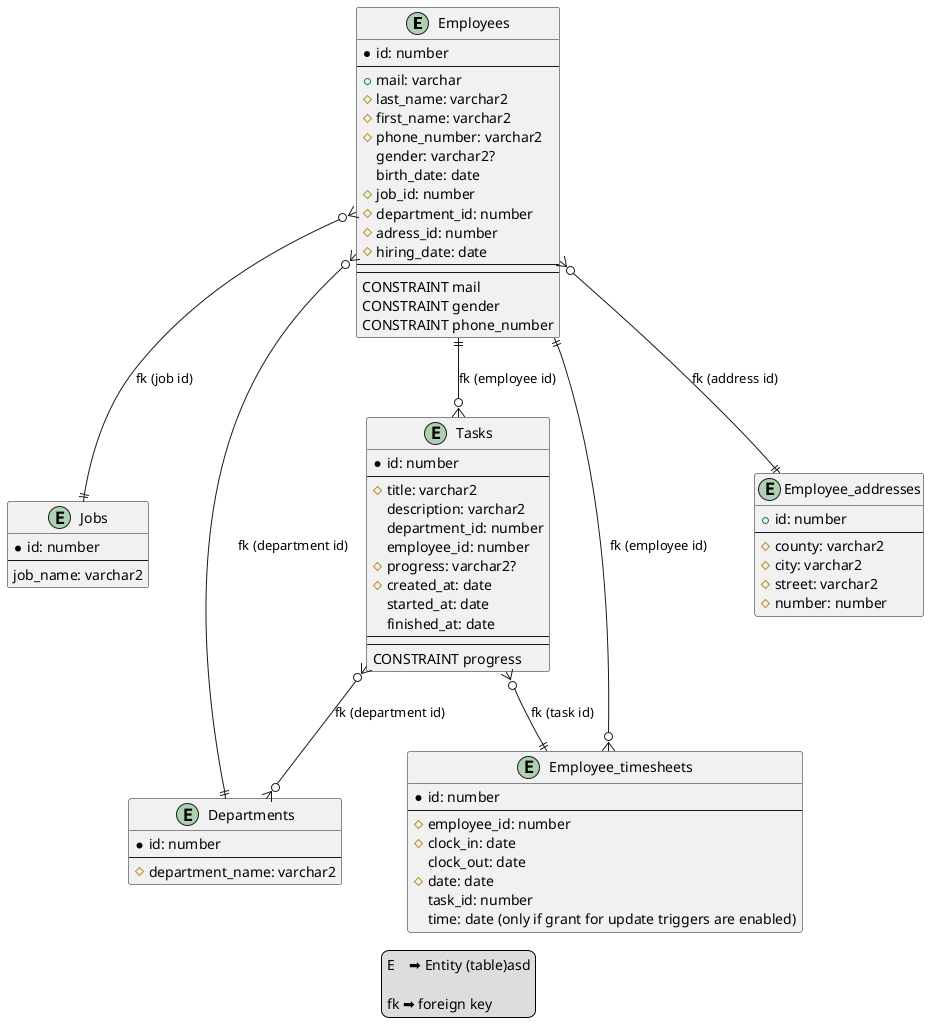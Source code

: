 @startuml auto_service

entity Employees
{
  *id: number
  --
  +mail: varchar
  #last_name: varchar2
  #first_name: varchar2
  #phone_number: varchar2
  gender: varchar2?
  birth_date: date
  #job_id: number
  #department_id: number
  #adress_id: number
  #hiring_date: date
  --
  --
  CONSTRAINT mail
  CONSTRAINT gender
  CONSTRAINT phone_number
}

entity Jobs
{
  *id: number
  --
  job_name: varchar2
}

entity Departments
{
  *id: number
  --
  #department_name: varchar2 
}

entity Tasks
{
  *id: number
  --
  #title: varchar2
  description: varchar2
  department_id: number
  employee_id: number
  #progress: varchar2?
  #created_at: date
  started_at: date
  finished_at: date
  --
  --
  CONSTRAINT progress
}

entity Employee_timesheets
{
  *id: number
  --
  #employee_id: number
  #clock_in: date
  clock_out: date
  #date: date
  task_id: number
  time: date (only if grant for update triggers are enabled)
}

entity Employee_addresses
{
  +id: number
  --
  #county: varchar2
  #city: varchar2
  #street: varchar2
  #number: number
}

Employees }o--|| Jobs: "fk (job id)"
Employees }o--|| Employee_addresses: "fk (address id)"
Employees }o--|| Departments: "fk (department id)"
Employees ||--o{ Employee_timesheets: "fk (employee id)"
Employees ||--o{ Tasks: "fk (employee id)"
Tasks }o--o{ Departments: "fk (department id)"
Tasks }o--|| Employee_timesheets: "fk (task id)"

legend
  E    ➡️ Entity (table)asd

  fk ➡️ foreign key
endlegend

@enduml
